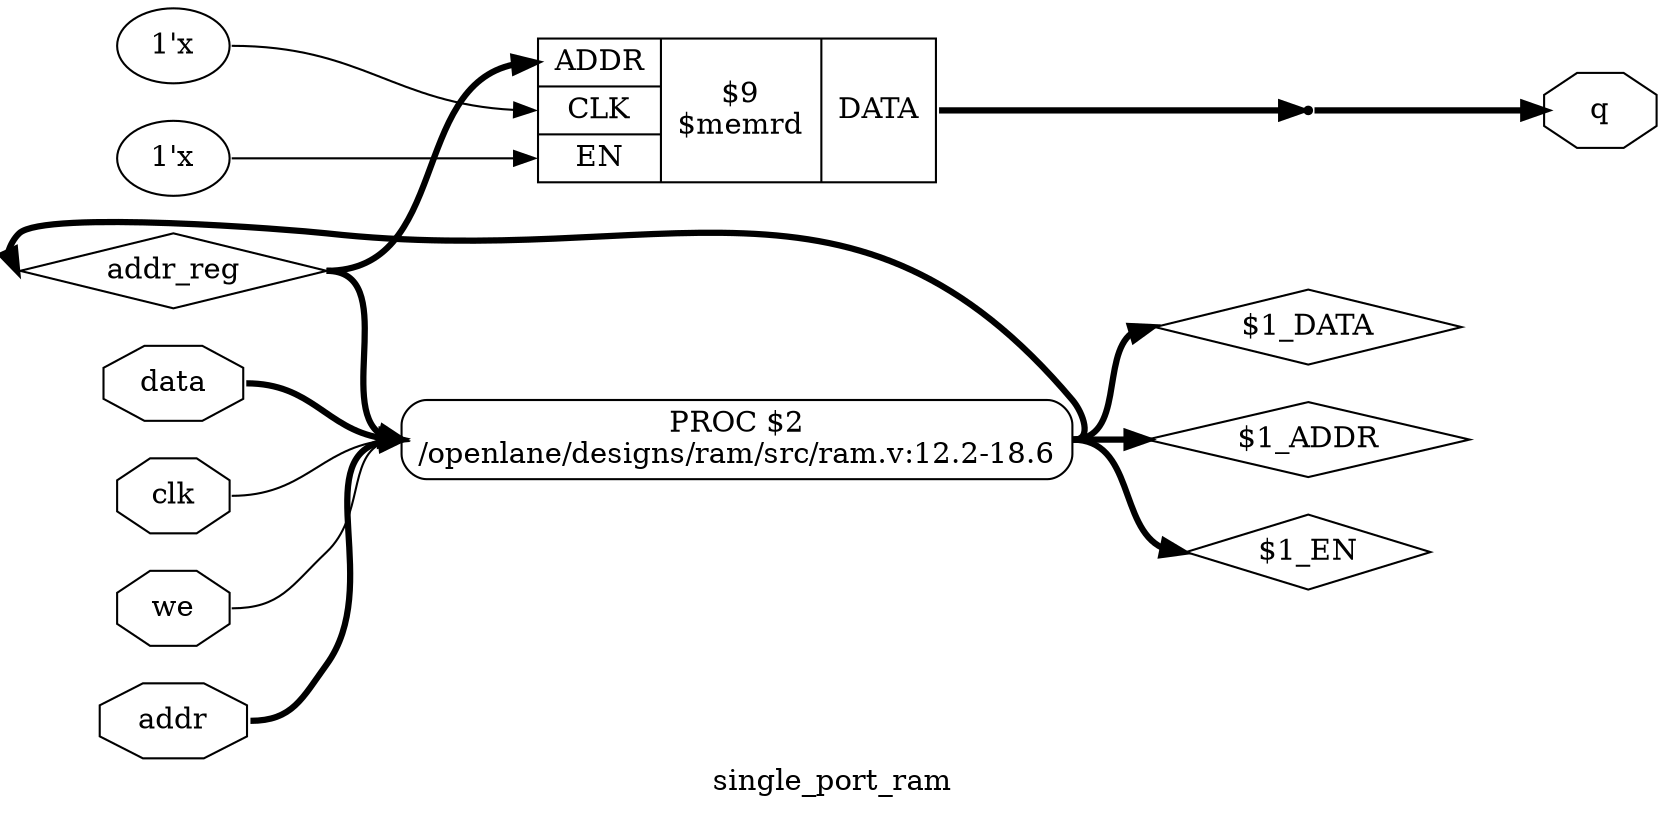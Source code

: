 digraph "single_port_ram" {
label="single_port_ram";
rankdir="LR";
remincross=true;
n12 [ shape=diamond, label="addr_reg", color="black", fontcolor="black" ];
n13 [ shape=octagon, label="q", color="black", fontcolor="black" ];
n14 [ shape=octagon, label="clk", color="black", fontcolor="black" ];
n15 [ shape=octagon, label="we", color="black", fontcolor="black" ];
n16 [ shape=octagon, label="addr", color="black", fontcolor="black" ];
n17 [ shape=octagon, label="data", color="black", fontcolor="black" ];
v0 [ label="1'x" ];
v1 [ label="1'x" ];
c22 [ shape=record, label="{{<p18> ADDR|<p19> CLK|<p20> EN}|$9\n$memrd|{<p21> DATA}}",  ];
p2 [shape=box, style=rounded, label="PROC $2\n/openlane/designs/ram/src/ram.v:12.2-18.6"];
x3 [shape=point, ];
c22:p21:e -> x3:w [color="black", fontcolor="black", style="setlinewidth(3)", label=""];
n10 [ shape=diamond, label="$1_DATA" ];
p2:e -> n10:w [color="black", fontcolor="black", style="setlinewidth(3)", label=""];
n11 [ shape=diamond, label="$1_ADDR" ];
p2:e -> n11:w [color="black", fontcolor="black", style="setlinewidth(3)", label=""];
p2:e -> n12:w [color="black", fontcolor="black", style="setlinewidth(3)", label=""];
n12:e -> c22:p18:w [color="black", fontcolor="black", style="setlinewidth(3)", label=""];
n12:e -> p2:w [color="black", fontcolor="black", style="setlinewidth(3)", label=""];
x3:e -> n13:w [color="black", fontcolor="black", style="setlinewidth(3)", label=""];
n14:e -> p2:w [color="black", fontcolor="black", label=""];
n15:e -> p2:w [color="black", fontcolor="black", label=""];
n16:e -> p2:w [color="black", fontcolor="black", style="setlinewidth(3)", label=""];
n17:e -> p2:w [color="black", fontcolor="black", style="setlinewidth(3)", label=""];
n9 [ shape=diamond, label="$1_EN" ];
p2:e -> n9:w [color="black", fontcolor="black", style="setlinewidth(3)", label=""];
v0:e -> c22:p20:w [color="black", fontcolor="black", label=""];
v1:e -> c22:p19:w [color="black", fontcolor="black", label=""];
}
